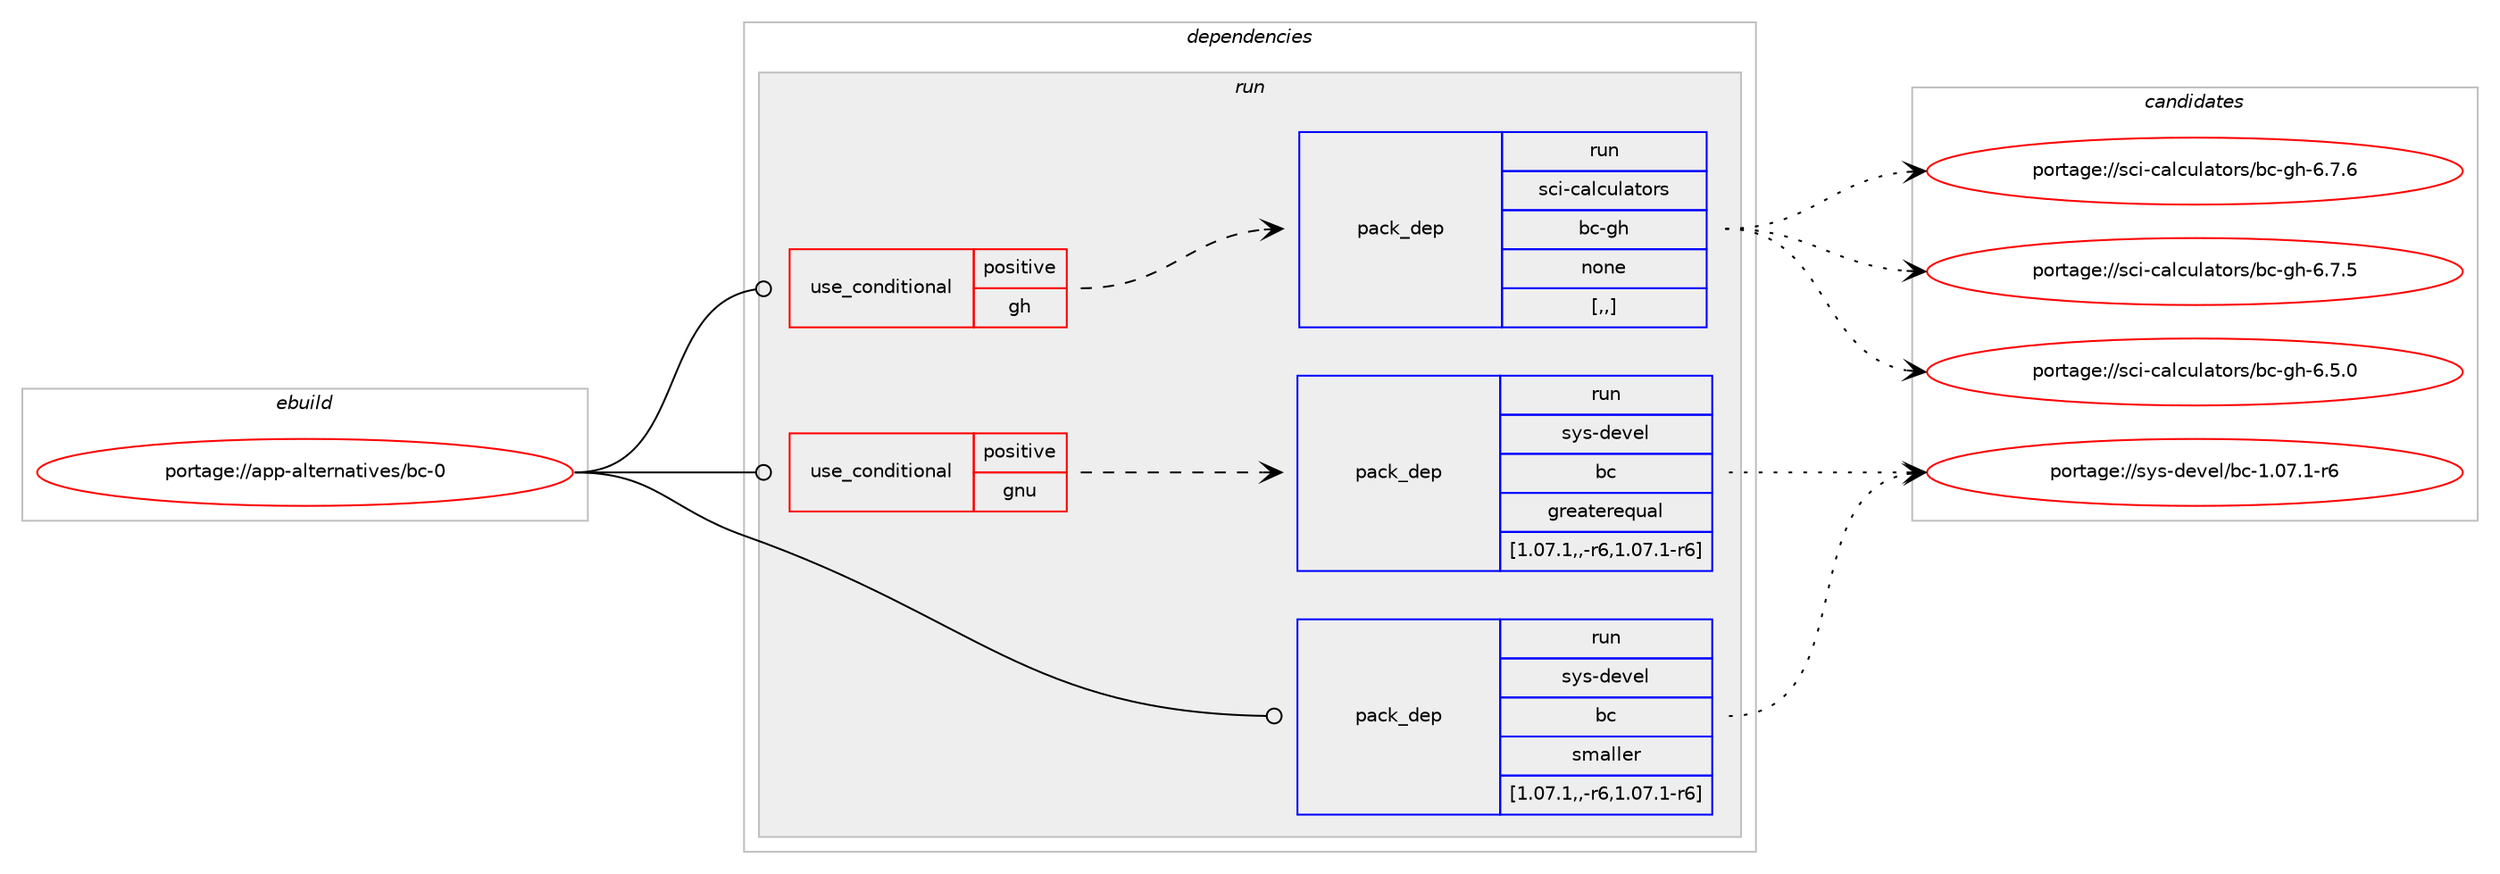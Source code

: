 digraph prolog {

# *************
# Graph options
# *************

newrank=true;
concentrate=true;
compound=true;
graph [rankdir=LR,fontname=Helvetica,fontsize=10,ranksep=1.5];#, ranksep=2.5, nodesep=0.2];
edge  [arrowhead=vee];
node  [fontname=Helvetica,fontsize=10];

# **********
# The ebuild
# **********

subgraph cluster_leftcol {
color=gray;
label=<<i>ebuild</i>>;
id [label="portage://app-alternatives/bc-0", color=red, width=4, href="../app-alternatives/bc-0.svg"];
}

# ****************
# The dependencies
# ****************

subgraph cluster_midcol {
color=gray;
label=<<i>dependencies</i>>;
subgraph cluster_compile {
fillcolor="#eeeeee";
style=filled;
label=<<i>compile</i>>;
}
subgraph cluster_compileandrun {
fillcolor="#eeeeee";
style=filled;
label=<<i>compile and run</i>>;
}
subgraph cluster_run {
fillcolor="#eeeeee";
style=filled;
label=<<i>run</i>>;
subgraph cond1529 {
dependency5838 [label=<<TABLE BORDER="0" CELLBORDER="1" CELLSPACING="0" CELLPADDING="4"><TR><TD ROWSPAN="3" CELLPADDING="10">use_conditional</TD></TR><TR><TD>positive</TD></TR><TR><TD>gh</TD></TR></TABLE>>, shape=none, color=red];
subgraph pack4288 {
dependency5839 [label=<<TABLE BORDER="0" CELLBORDER="1" CELLSPACING="0" CELLPADDING="4" WIDTH="220"><TR><TD ROWSPAN="6" CELLPADDING="30">pack_dep</TD></TR><TR><TD WIDTH="110">run</TD></TR><TR><TD>sci-calculators</TD></TR><TR><TD>bc-gh</TD></TR><TR><TD>none</TD></TR><TR><TD>[,,]</TD></TR></TABLE>>, shape=none, color=blue];
}
dependency5838:e -> dependency5839:w [weight=20,style="dashed",arrowhead="vee"];
}
id:e -> dependency5838:w [weight=20,style="solid",arrowhead="odot"];
subgraph cond1530 {
dependency5840 [label=<<TABLE BORDER="0" CELLBORDER="1" CELLSPACING="0" CELLPADDING="4"><TR><TD ROWSPAN="3" CELLPADDING="10">use_conditional</TD></TR><TR><TD>positive</TD></TR><TR><TD>gnu</TD></TR></TABLE>>, shape=none, color=red];
subgraph pack4289 {
dependency5841 [label=<<TABLE BORDER="0" CELLBORDER="1" CELLSPACING="0" CELLPADDING="4" WIDTH="220"><TR><TD ROWSPAN="6" CELLPADDING="30">pack_dep</TD></TR><TR><TD WIDTH="110">run</TD></TR><TR><TD>sys-devel</TD></TR><TR><TD>bc</TD></TR><TR><TD>greaterequal</TD></TR><TR><TD>[1.07.1,,-r6,1.07.1-r6]</TD></TR></TABLE>>, shape=none, color=blue];
}
dependency5840:e -> dependency5841:w [weight=20,style="dashed",arrowhead="vee"];
}
id:e -> dependency5840:w [weight=20,style="solid",arrowhead="odot"];
subgraph pack4290 {
dependency5842 [label=<<TABLE BORDER="0" CELLBORDER="1" CELLSPACING="0" CELLPADDING="4" WIDTH="220"><TR><TD ROWSPAN="6" CELLPADDING="30">pack_dep</TD></TR><TR><TD WIDTH="110">run</TD></TR><TR><TD>sys-devel</TD></TR><TR><TD>bc</TD></TR><TR><TD>smaller</TD></TR><TR><TD>[1.07.1,,-r6,1.07.1-r6]</TD></TR></TABLE>>, shape=none, color=blue];
}
id:e -> dependency5842:w [weight=20,style="solid",arrowhead="odot"];
}
}

# **************
# The candidates
# **************

subgraph cluster_choices {
rank=same;
color=gray;
label=<<i>candidates</i>>;

subgraph choice4288 {
color=black;
nodesep=1;
choice11599105459997108991171089711611111411547989945103104455446554654 [label="portage://sci-calculators/bc-gh-6.7.6", color=red, width=4,href="../sci-calculators/bc-gh-6.7.6.svg"];
choice11599105459997108991171089711611111411547989945103104455446554653 [label="portage://sci-calculators/bc-gh-6.7.5", color=red, width=4,href="../sci-calculators/bc-gh-6.7.5.svg"];
choice11599105459997108991171089711611111411547989945103104455446534648 [label="portage://sci-calculators/bc-gh-6.5.0", color=red, width=4,href="../sci-calculators/bc-gh-6.5.0.svg"];
dependency5839:e -> choice11599105459997108991171089711611111411547989945103104455446554654:w [style=dotted,weight="100"];
dependency5839:e -> choice11599105459997108991171089711611111411547989945103104455446554653:w [style=dotted,weight="100"];
dependency5839:e -> choice11599105459997108991171089711611111411547989945103104455446534648:w [style=dotted,weight="100"];
}
subgraph choice4289 {
color=black;
nodesep=1;
choice11512111545100101118101108479899454946485546494511454 [label="portage://sys-devel/bc-1.07.1-r6", color=red, width=4,href="../sys-devel/bc-1.07.1-r6.svg"];
dependency5841:e -> choice11512111545100101118101108479899454946485546494511454:w [style=dotted,weight="100"];
}
subgraph choice4290 {
color=black;
nodesep=1;
choice11512111545100101118101108479899454946485546494511454 [label="portage://sys-devel/bc-1.07.1-r6", color=red, width=4,href="../sys-devel/bc-1.07.1-r6.svg"];
dependency5842:e -> choice11512111545100101118101108479899454946485546494511454:w [style=dotted,weight="100"];
}
}

}
